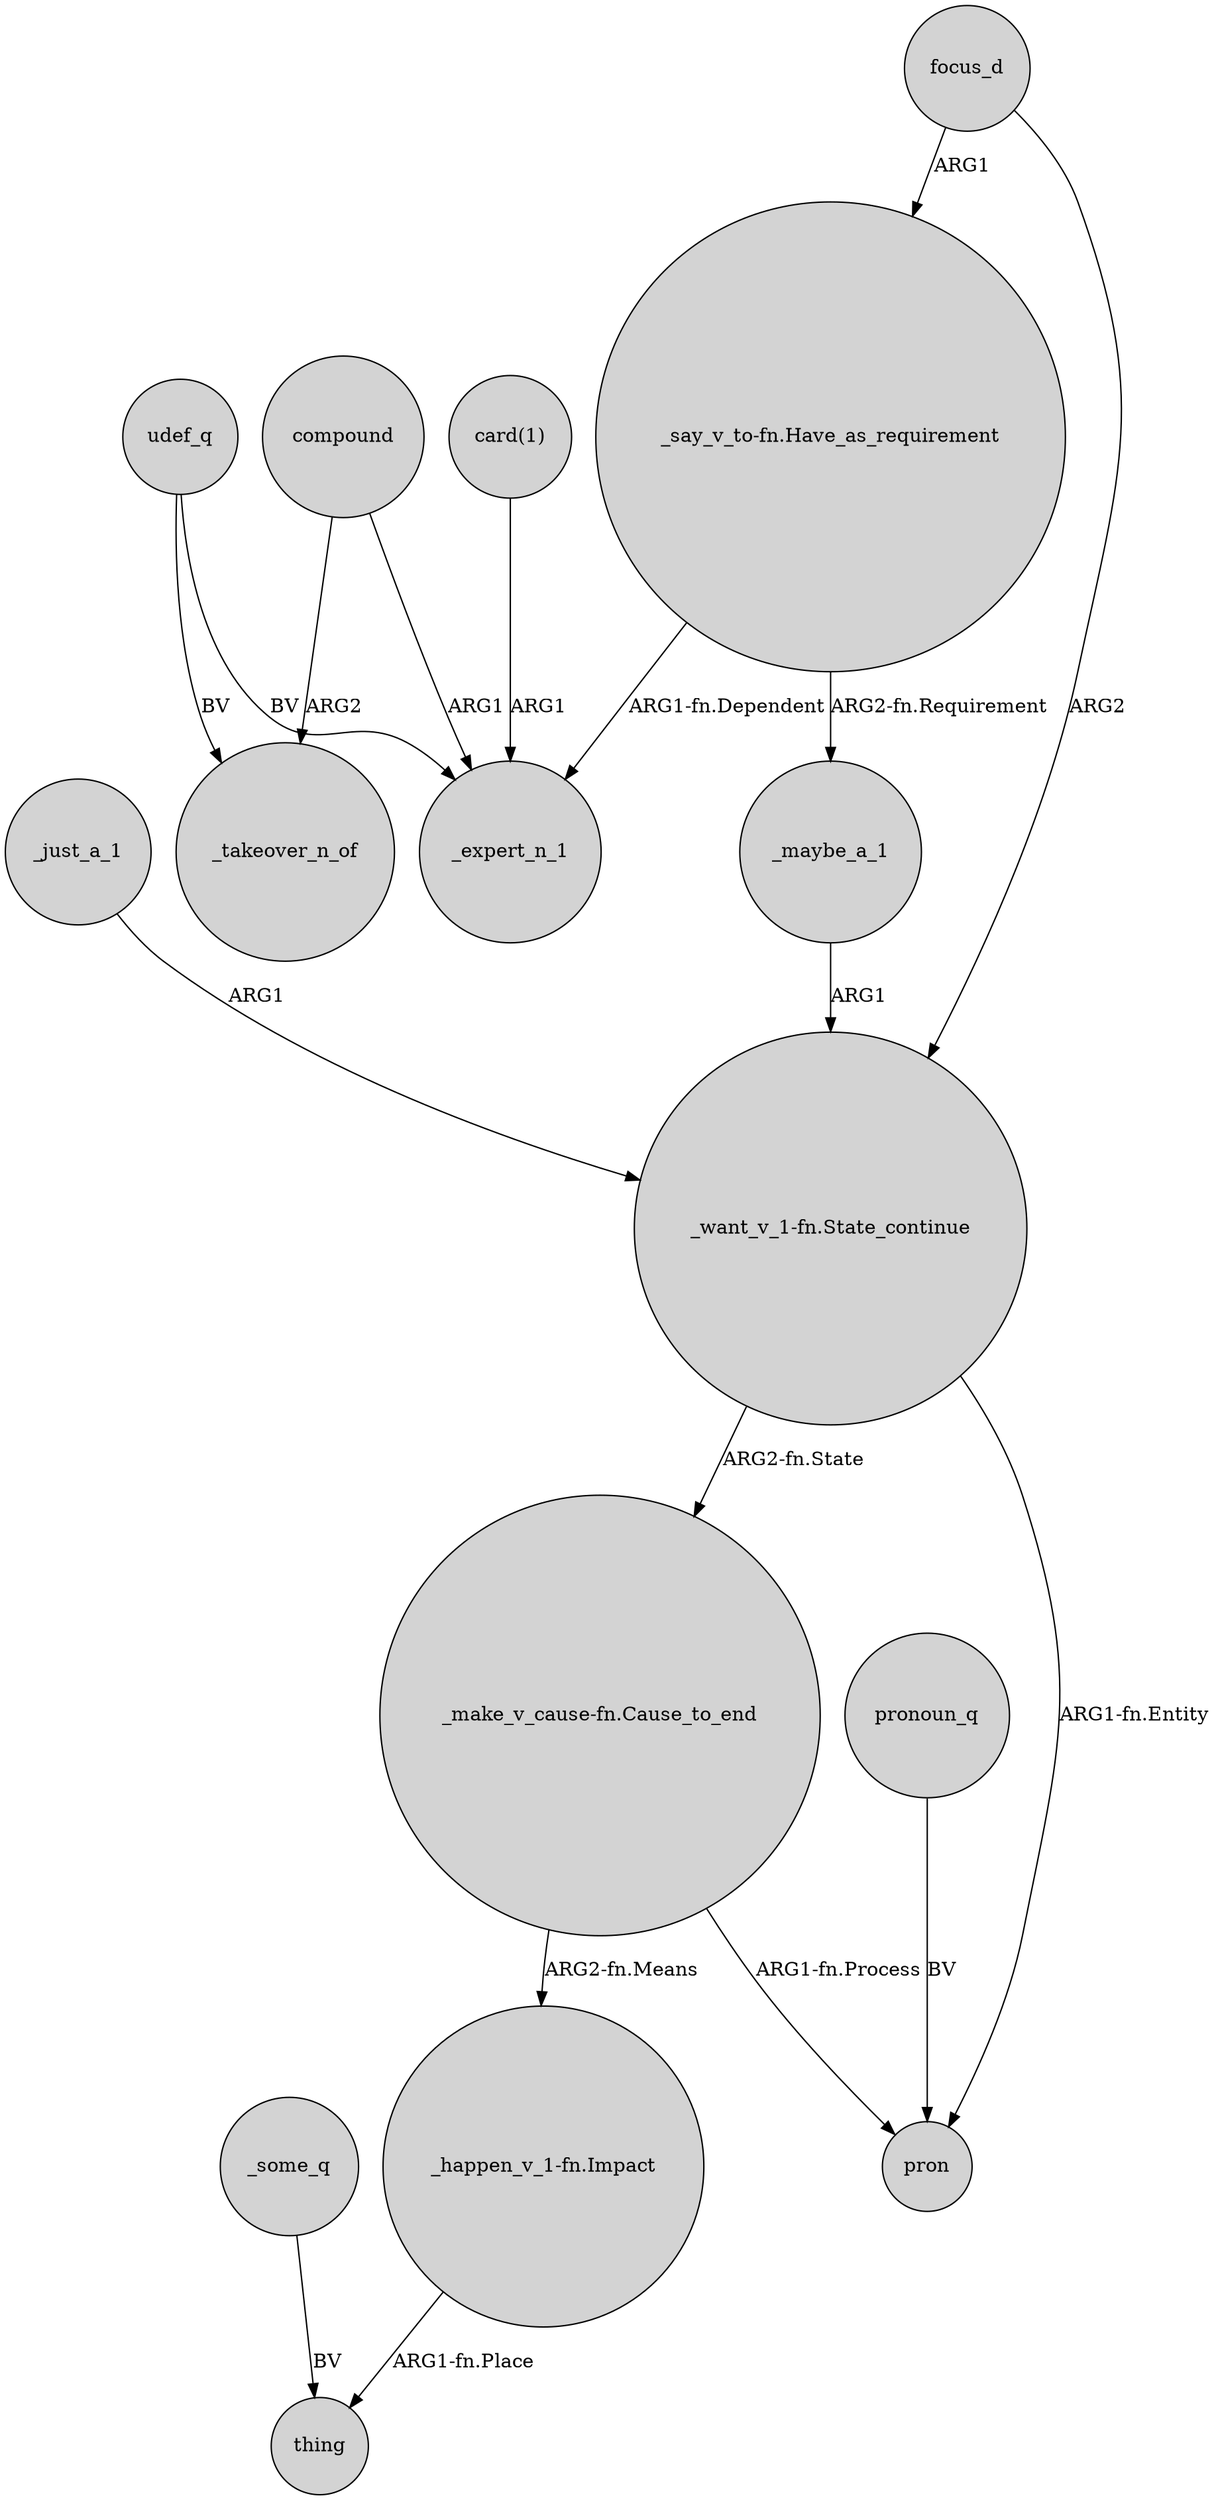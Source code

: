 digraph {
	node [shape=circle style=filled]
	"_make_v_cause-fn.Cause_to_end" -> "_happen_v_1-fn.Impact" [label="ARG2-fn.Means"]
	"_want_v_1-fn.State_continue" -> pron [label="ARG1-fn.Entity"]
	compound -> _takeover_n_of [label=ARG2]
	"_want_v_1-fn.State_continue" -> "_make_v_cause-fn.Cause_to_end" [label="ARG2-fn.State"]
	_just_a_1 -> "_want_v_1-fn.State_continue" [label=ARG1]
	udef_q -> _takeover_n_of [label=BV]
	"_say_v_to-fn.Have_as_requirement" -> _maybe_a_1 [label="ARG2-fn.Requirement"]
	_some_q -> thing [label=BV]
	_maybe_a_1 -> "_want_v_1-fn.State_continue" [label=ARG1]
	focus_d -> "_want_v_1-fn.State_continue" [label=ARG2]
	"card(1)" -> _expert_n_1 [label=ARG1]
	compound -> _expert_n_1 [label=ARG1]
	"_happen_v_1-fn.Impact" -> thing [label="ARG1-fn.Place"]
	pronoun_q -> pron [label=BV]
	udef_q -> _expert_n_1 [label=BV]
	focus_d -> "_say_v_to-fn.Have_as_requirement" [label=ARG1]
	"_make_v_cause-fn.Cause_to_end" -> pron [label="ARG1-fn.Process"]
	"_say_v_to-fn.Have_as_requirement" -> _expert_n_1 [label="ARG1-fn.Dependent"]
}
